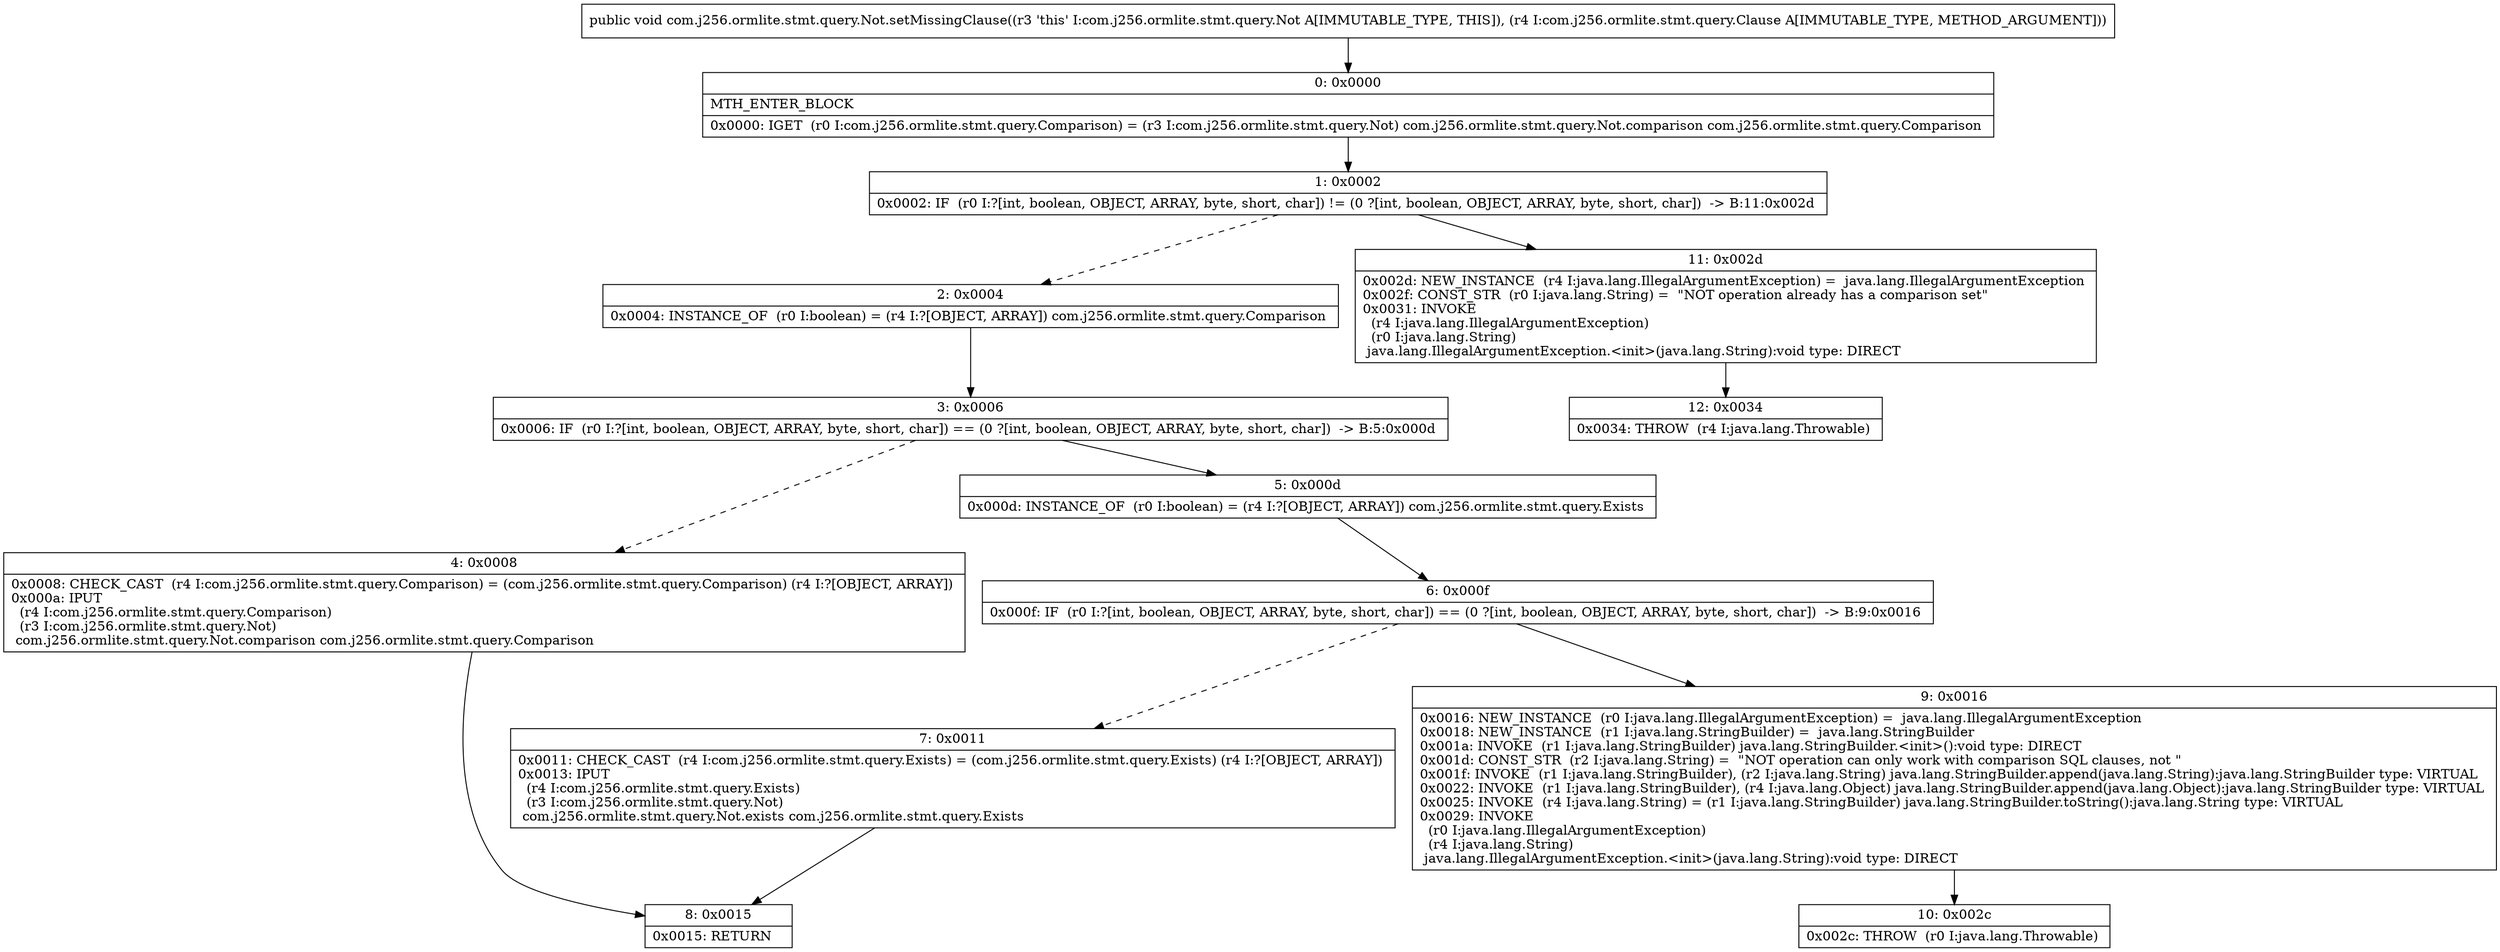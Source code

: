 digraph "CFG forcom.j256.ormlite.stmt.query.Not.setMissingClause(Lcom\/j256\/ormlite\/stmt\/query\/Clause;)V" {
Node_0 [shape=record,label="{0\:\ 0x0000|MTH_ENTER_BLOCK\l|0x0000: IGET  (r0 I:com.j256.ormlite.stmt.query.Comparison) = (r3 I:com.j256.ormlite.stmt.query.Not) com.j256.ormlite.stmt.query.Not.comparison com.j256.ormlite.stmt.query.Comparison \l}"];
Node_1 [shape=record,label="{1\:\ 0x0002|0x0002: IF  (r0 I:?[int, boolean, OBJECT, ARRAY, byte, short, char]) != (0 ?[int, boolean, OBJECT, ARRAY, byte, short, char])  \-\> B:11:0x002d \l}"];
Node_2 [shape=record,label="{2\:\ 0x0004|0x0004: INSTANCE_OF  (r0 I:boolean) = (r4 I:?[OBJECT, ARRAY]) com.j256.ormlite.stmt.query.Comparison \l}"];
Node_3 [shape=record,label="{3\:\ 0x0006|0x0006: IF  (r0 I:?[int, boolean, OBJECT, ARRAY, byte, short, char]) == (0 ?[int, boolean, OBJECT, ARRAY, byte, short, char])  \-\> B:5:0x000d \l}"];
Node_4 [shape=record,label="{4\:\ 0x0008|0x0008: CHECK_CAST  (r4 I:com.j256.ormlite.stmt.query.Comparison) = (com.j256.ormlite.stmt.query.Comparison) (r4 I:?[OBJECT, ARRAY]) \l0x000a: IPUT  \l  (r4 I:com.j256.ormlite.stmt.query.Comparison)\l  (r3 I:com.j256.ormlite.stmt.query.Not)\l com.j256.ormlite.stmt.query.Not.comparison com.j256.ormlite.stmt.query.Comparison \l}"];
Node_5 [shape=record,label="{5\:\ 0x000d|0x000d: INSTANCE_OF  (r0 I:boolean) = (r4 I:?[OBJECT, ARRAY]) com.j256.ormlite.stmt.query.Exists \l}"];
Node_6 [shape=record,label="{6\:\ 0x000f|0x000f: IF  (r0 I:?[int, boolean, OBJECT, ARRAY, byte, short, char]) == (0 ?[int, boolean, OBJECT, ARRAY, byte, short, char])  \-\> B:9:0x0016 \l}"];
Node_7 [shape=record,label="{7\:\ 0x0011|0x0011: CHECK_CAST  (r4 I:com.j256.ormlite.stmt.query.Exists) = (com.j256.ormlite.stmt.query.Exists) (r4 I:?[OBJECT, ARRAY]) \l0x0013: IPUT  \l  (r4 I:com.j256.ormlite.stmt.query.Exists)\l  (r3 I:com.j256.ormlite.stmt.query.Not)\l com.j256.ormlite.stmt.query.Not.exists com.j256.ormlite.stmt.query.Exists \l}"];
Node_8 [shape=record,label="{8\:\ 0x0015|0x0015: RETURN   \l}"];
Node_9 [shape=record,label="{9\:\ 0x0016|0x0016: NEW_INSTANCE  (r0 I:java.lang.IllegalArgumentException) =  java.lang.IllegalArgumentException \l0x0018: NEW_INSTANCE  (r1 I:java.lang.StringBuilder) =  java.lang.StringBuilder \l0x001a: INVOKE  (r1 I:java.lang.StringBuilder) java.lang.StringBuilder.\<init\>():void type: DIRECT \l0x001d: CONST_STR  (r2 I:java.lang.String) =  \"NOT operation can only work with comparison SQL clauses, not \" \l0x001f: INVOKE  (r1 I:java.lang.StringBuilder), (r2 I:java.lang.String) java.lang.StringBuilder.append(java.lang.String):java.lang.StringBuilder type: VIRTUAL \l0x0022: INVOKE  (r1 I:java.lang.StringBuilder), (r4 I:java.lang.Object) java.lang.StringBuilder.append(java.lang.Object):java.lang.StringBuilder type: VIRTUAL \l0x0025: INVOKE  (r4 I:java.lang.String) = (r1 I:java.lang.StringBuilder) java.lang.StringBuilder.toString():java.lang.String type: VIRTUAL \l0x0029: INVOKE  \l  (r0 I:java.lang.IllegalArgumentException)\l  (r4 I:java.lang.String)\l java.lang.IllegalArgumentException.\<init\>(java.lang.String):void type: DIRECT \l}"];
Node_10 [shape=record,label="{10\:\ 0x002c|0x002c: THROW  (r0 I:java.lang.Throwable) \l}"];
Node_11 [shape=record,label="{11\:\ 0x002d|0x002d: NEW_INSTANCE  (r4 I:java.lang.IllegalArgumentException) =  java.lang.IllegalArgumentException \l0x002f: CONST_STR  (r0 I:java.lang.String) =  \"NOT operation already has a comparison set\" \l0x0031: INVOKE  \l  (r4 I:java.lang.IllegalArgumentException)\l  (r0 I:java.lang.String)\l java.lang.IllegalArgumentException.\<init\>(java.lang.String):void type: DIRECT \l}"];
Node_12 [shape=record,label="{12\:\ 0x0034|0x0034: THROW  (r4 I:java.lang.Throwable) \l}"];
MethodNode[shape=record,label="{public void com.j256.ormlite.stmt.query.Not.setMissingClause((r3 'this' I:com.j256.ormlite.stmt.query.Not A[IMMUTABLE_TYPE, THIS]), (r4 I:com.j256.ormlite.stmt.query.Clause A[IMMUTABLE_TYPE, METHOD_ARGUMENT])) }"];
MethodNode -> Node_0;
Node_0 -> Node_1;
Node_1 -> Node_2[style=dashed];
Node_1 -> Node_11;
Node_2 -> Node_3;
Node_3 -> Node_4[style=dashed];
Node_3 -> Node_5;
Node_4 -> Node_8;
Node_5 -> Node_6;
Node_6 -> Node_7[style=dashed];
Node_6 -> Node_9;
Node_7 -> Node_8;
Node_9 -> Node_10;
Node_11 -> Node_12;
}

